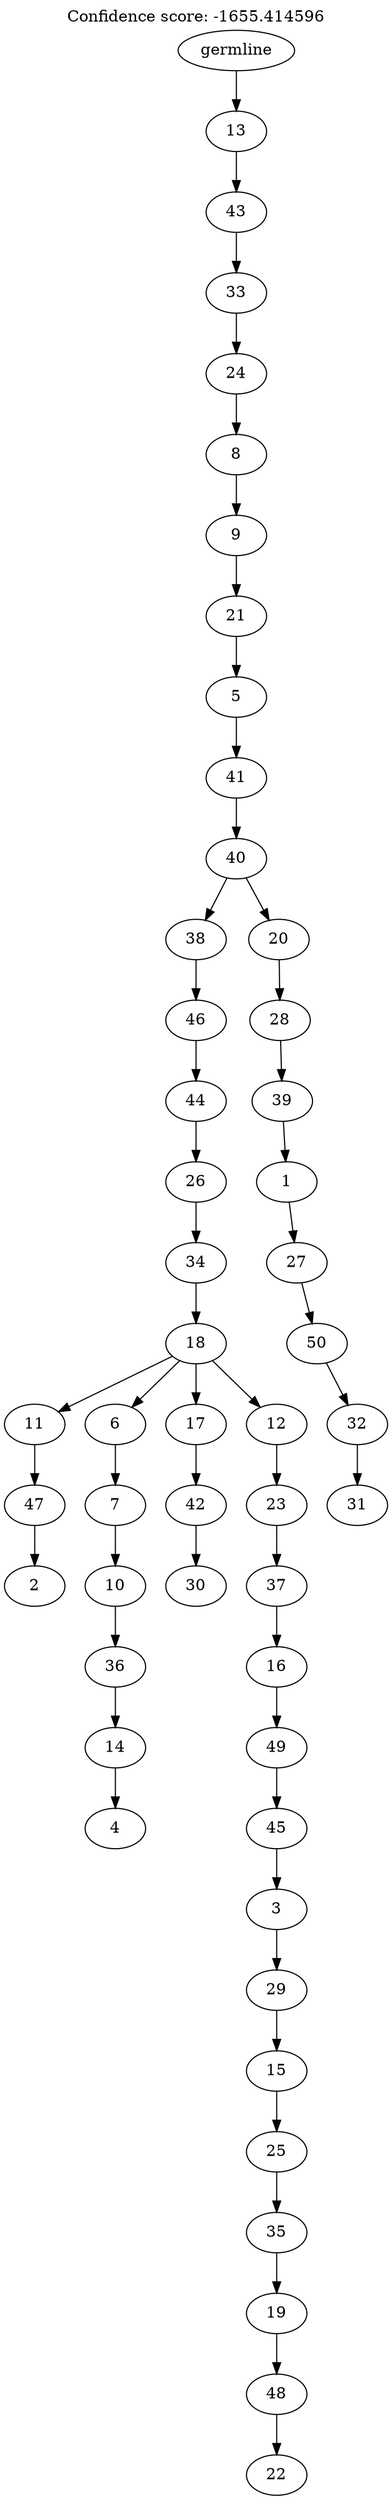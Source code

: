 digraph g {
	"49" -> "50";
	"50" [label="2"];
	"48" -> "49";
	"49" [label="47"];
	"46" -> "47";
	"47" [label="4"];
	"45" -> "46";
	"46" [label="14"];
	"44" -> "45";
	"45" [label="36"];
	"43" -> "44";
	"44" [label="10"];
	"42" -> "43";
	"43" [label="7"];
	"40" -> "41";
	"41" [label="30"];
	"39" -> "40";
	"40" [label="42"];
	"37" -> "38";
	"38" [label="22"];
	"36" -> "37";
	"37" [label="48"];
	"35" -> "36";
	"36" [label="19"];
	"34" -> "35";
	"35" [label="35"];
	"33" -> "34";
	"34" [label="25"];
	"32" -> "33";
	"33" [label="15"];
	"31" -> "32";
	"32" [label="29"];
	"30" -> "31";
	"31" [label="3"];
	"29" -> "30";
	"30" [label="45"];
	"28" -> "29";
	"29" [label="49"];
	"27" -> "28";
	"28" [label="16"];
	"26" -> "27";
	"27" [label="37"];
	"25" -> "26";
	"26" [label="23"];
	"24" -> "25";
	"25" [label="12"];
	"24" -> "39";
	"39" [label="17"];
	"24" -> "42";
	"42" [label="6"];
	"24" -> "48";
	"48" [label="11"];
	"23" -> "24";
	"24" [label="18"];
	"22" -> "23";
	"23" [label="34"];
	"21" -> "22";
	"22" [label="26"];
	"20" -> "21";
	"21" [label="44"];
	"19" -> "20";
	"20" [label="46"];
	"17" -> "18";
	"18" [label="31"];
	"16" -> "17";
	"17" [label="32"];
	"15" -> "16";
	"16" [label="50"];
	"14" -> "15";
	"15" [label="27"];
	"13" -> "14";
	"14" [label="1"];
	"12" -> "13";
	"13" [label="39"];
	"11" -> "12";
	"12" [label="28"];
	"10" -> "11";
	"11" [label="20"];
	"10" -> "19";
	"19" [label="38"];
	"9" -> "10";
	"10" [label="40"];
	"8" -> "9";
	"9" [label="41"];
	"7" -> "8";
	"8" [label="5"];
	"6" -> "7";
	"7" [label="21"];
	"5" -> "6";
	"6" [label="9"];
	"4" -> "5";
	"5" [label="8"];
	"3" -> "4";
	"4" [label="24"];
	"2" -> "3";
	"3" [label="33"];
	"1" -> "2";
	"2" [label="43"];
	"0" -> "1";
	"1" [label="13"];
	"0" [label="germline"];
	labelloc="t";
	label="Confidence score: -1655.414596";
}

